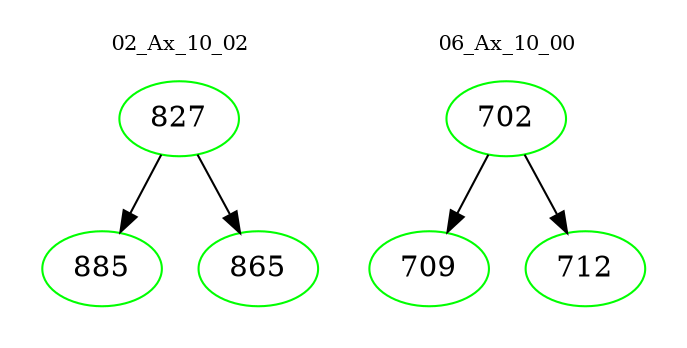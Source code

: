 digraph{
subgraph cluster_0 {
color = white
label = "02_Ax_10_02";
fontsize=10;
T0_827 [label="827", color="green"]
T0_827 -> T0_885 [color="black"]
T0_885 [label="885", color="green"]
T0_827 -> T0_865 [color="black"]
T0_865 [label="865", color="green"]
}
subgraph cluster_1 {
color = white
label = "06_Ax_10_00";
fontsize=10;
T1_702 [label="702", color="green"]
T1_702 -> T1_709 [color="black"]
T1_709 [label="709", color="green"]
T1_702 -> T1_712 [color="black"]
T1_712 [label="712", color="green"]
}
}

